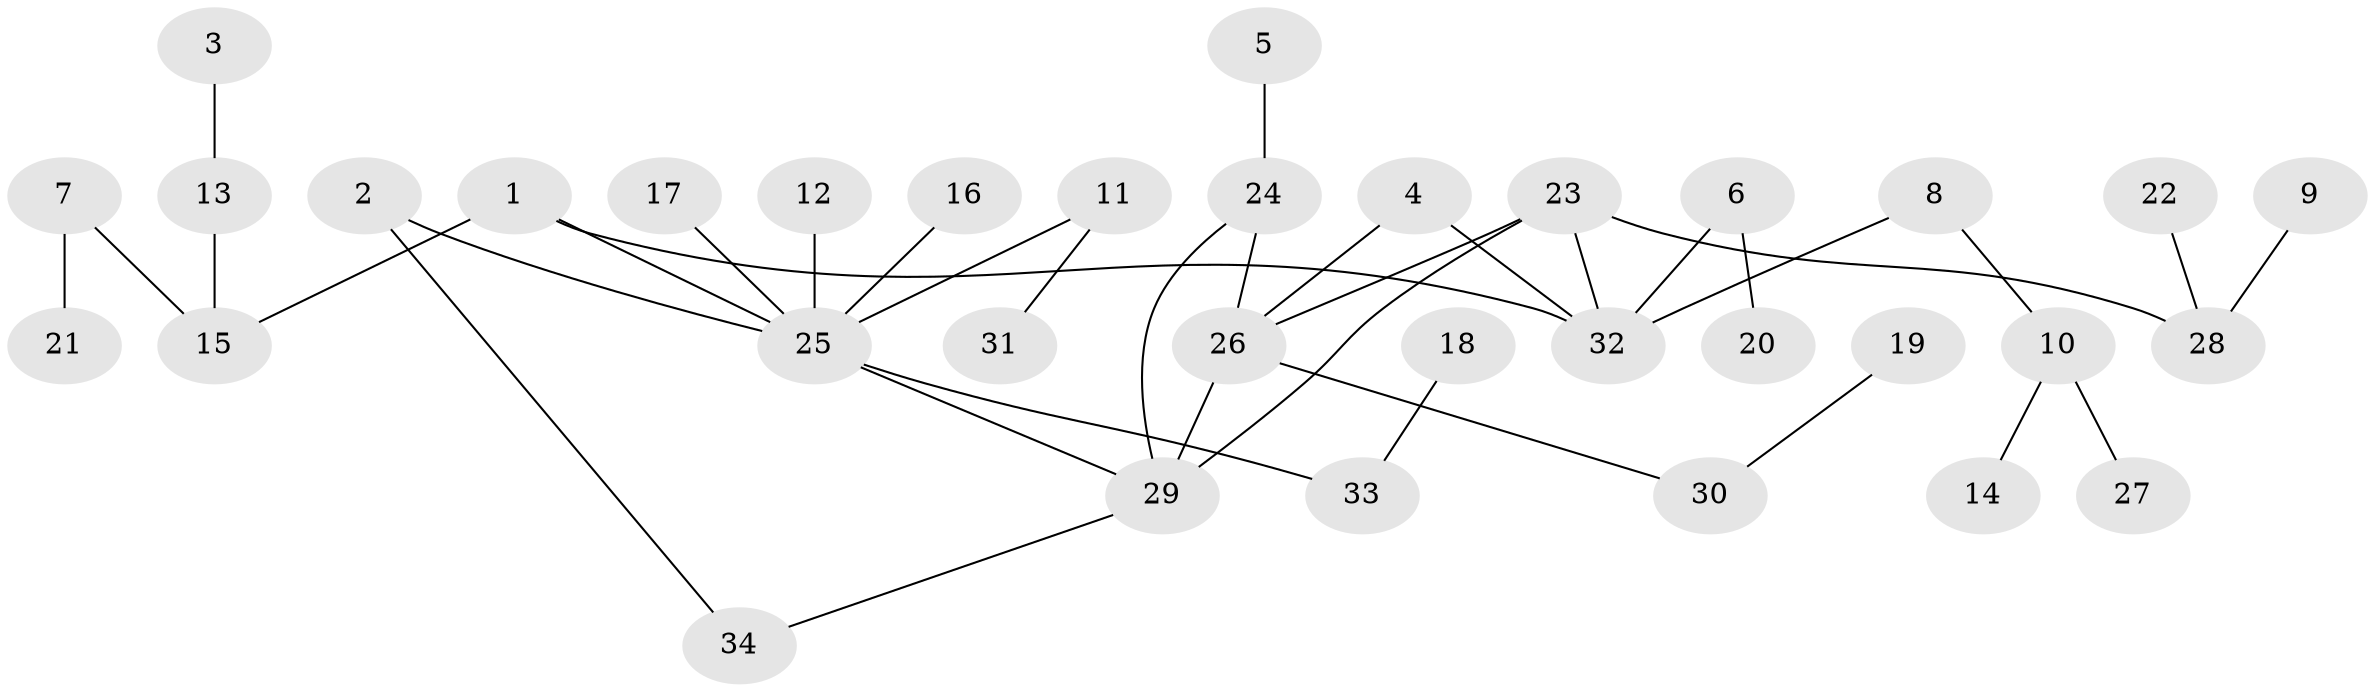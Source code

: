 // original degree distribution, {9: 0.012048192771084338, 3: 0.14457831325301204, 6: 0.024096385542168676, 2: 0.37349397590361444, 5: 0.012048192771084338, 4: 0.04819277108433735, 7: 0.012048192771084338, 1: 0.37349397590361444}
// Generated by graph-tools (version 1.1) at 2025/36/03/04/25 23:36:10]
// undirected, 34 vertices, 38 edges
graph export_dot {
  node [color=gray90,style=filled];
  1;
  2;
  3;
  4;
  5;
  6;
  7;
  8;
  9;
  10;
  11;
  12;
  13;
  14;
  15;
  16;
  17;
  18;
  19;
  20;
  21;
  22;
  23;
  24;
  25;
  26;
  27;
  28;
  29;
  30;
  31;
  32;
  33;
  34;
  1 -- 15 [weight=1.0];
  1 -- 25 [weight=1.0];
  1 -- 32 [weight=1.0];
  2 -- 25 [weight=1.0];
  2 -- 34 [weight=1.0];
  3 -- 13 [weight=1.0];
  4 -- 26 [weight=1.0];
  4 -- 32 [weight=1.0];
  5 -- 24 [weight=1.0];
  6 -- 20 [weight=1.0];
  6 -- 32 [weight=1.0];
  7 -- 15 [weight=1.0];
  7 -- 21 [weight=1.0];
  8 -- 10 [weight=1.0];
  8 -- 32 [weight=1.0];
  9 -- 28 [weight=1.0];
  10 -- 14 [weight=1.0];
  10 -- 27 [weight=1.0];
  11 -- 25 [weight=1.0];
  11 -- 31 [weight=1.0];
  12 -- 25 [weight=2.0];
  13 -- 15 [weight=1.0];
  16 -- 25 [weight=1.0];
  17 -- 25 [weight=1.0];
  18 -- 33 [weight=1.0];
  19 -- 30 [weight=1.0];
  22 -- 28 [weight=1.0];
  23 -- 26 [weight=1.0];
  23 -- 28 [weight=1.0];
  23 -- 29 [weight=2.0];
  23 -- 32 [weight=1.0];
  24 -- 26 [weight=1.0];
  24 -- 29 [weight=1.0];
  25 -- 29 [weight=1.0];
  25 -- 33 [weight=1.0];
  26 -- 29 [weight=1.0];
  26 -- 30 [weight=1.0];
  29 -- 34 [weight=1.0];
}
